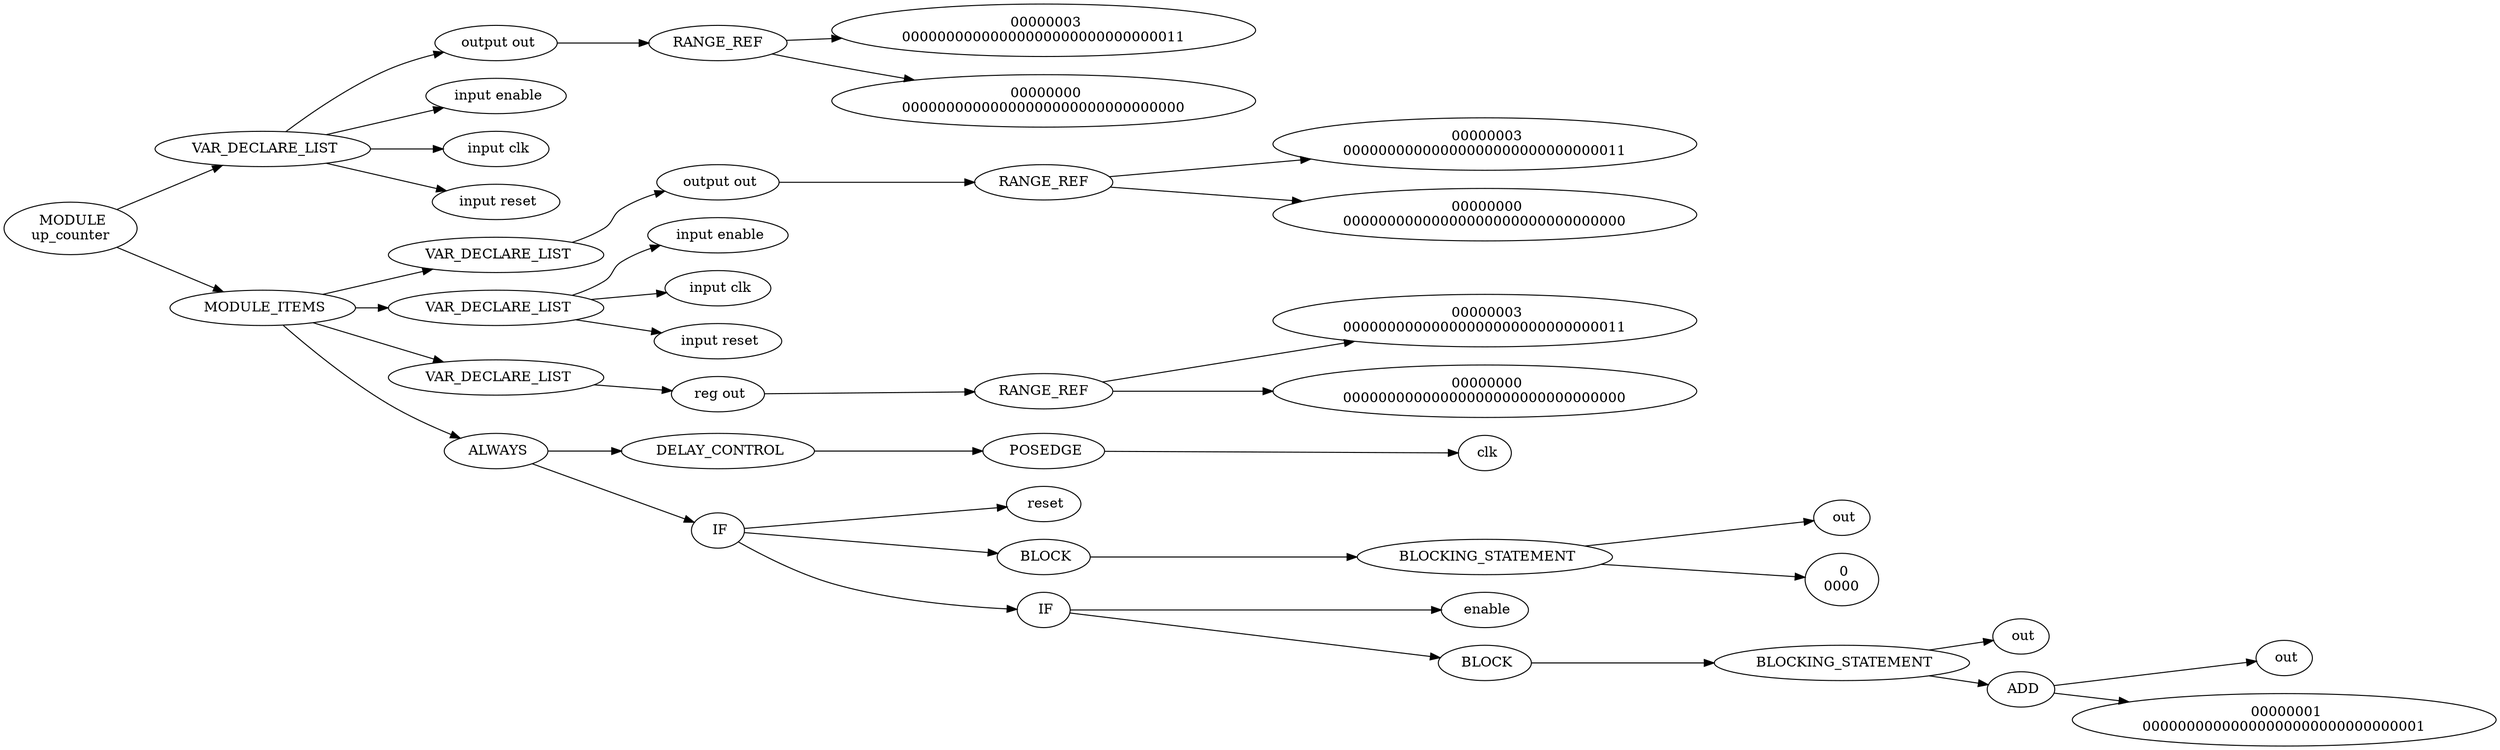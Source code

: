 digraph G {	
rankdir=LR;	
ranksep=.25;
	0 [label=< MODULE<br/>up_counter>];
	1 [label=< VAR_DECLARE_LIST>];
	0 -> 1;
	2 [label=< output out>];
	1 -> 2;
	3 [label=<RANGE_REF>];
	2 -> 3;
	4 [label=< 00000003<br/>00000000000000000000000000000011>];
	3 -> 4;
	5 [label=< 00000000<br/>00000000000000000000000000000000>];
	3 -> 5;
	6 [label=< input enable>];
	1 -> 6;
	7 [label=< input clk>];
	1 -> 7;
	8 [label=< input reset>];
	1 -> 8;
	9 [label=< MODULE_ITEMS>];
	0 -> 9;
	10 [label=< VAR_DECLARE_LIST>];
	9 -> 10;
	11 [label=< output out>];
	10 -> 11;
	12 [label=<RANGE_REF>];
	11 -> 12;
	13 [label=< 00000003<br/>00000000000000000000000000000011>];
	12 -> 13;
	14 [label=< 00000000<br/>00000000000000000000000000000000>];
	12 -> 14;
	15 [label=< VAR_DECLARE_LIST>];
	9 -> 15;
	16 [label=< input enable>];
	15 -> 16;
	17 [label=< input clk>];
	15 -> 17;
	18 [label=< input reset>];
	15 -> 18;
	19 [label=< VAR_DECLARE_LIST>];
	9 -> 19;
	20 [label=< reg out>];
	19 -> 20;
	21 [label=<RANGE_REF>];
	20 -> 21;
	22 [label=< 00000003<br/>00000000000000000000000000000011>];
	21 -> 22;
	23 [label=< 00000000<br/>00000000000000000000000000000000>];
	21 -> 23;
	24 [label=< ALWAYS>];
	9 -> 24;
	25 [label=< DELAY_CONTROL>];
	24 -> 25;
	26 [label=< POSEDGE>];
	25 -> 26;
	27 [label=< clk>];
	26 -> 27;
	28 [label=< IF>];
	24 -> 28;
	29 [label=< reset>];
	28 -> 29;
	30 [label=< BLOCK>];
	28 -> 30;
	31 [label=< BLOCKING_STATEMENT>];
	30 -> 31;
	32 [label=< out>];
	31 -> 32;
	33 [label=< 0<br/>0000>];
	31 -> 33;
	34 [label=< IF>];
	28 -> 34;
	35 [label=< enable>];
	34 -> 35;
	36 [label=< BLOCK>];
	34 -> 36;
	37 [label=< BLOCKING_STATEMENT>];
	36 -> 37;
	38 [label=< out>];
	37 -> 38;
	39 [label=< ADD>];
	37 -> 39;
	40 [label=< out>];
	39 -> 40;
	41 [label=< 00000001<br/>00000000000000000000000000000001>];
	39 -> 41;
}
